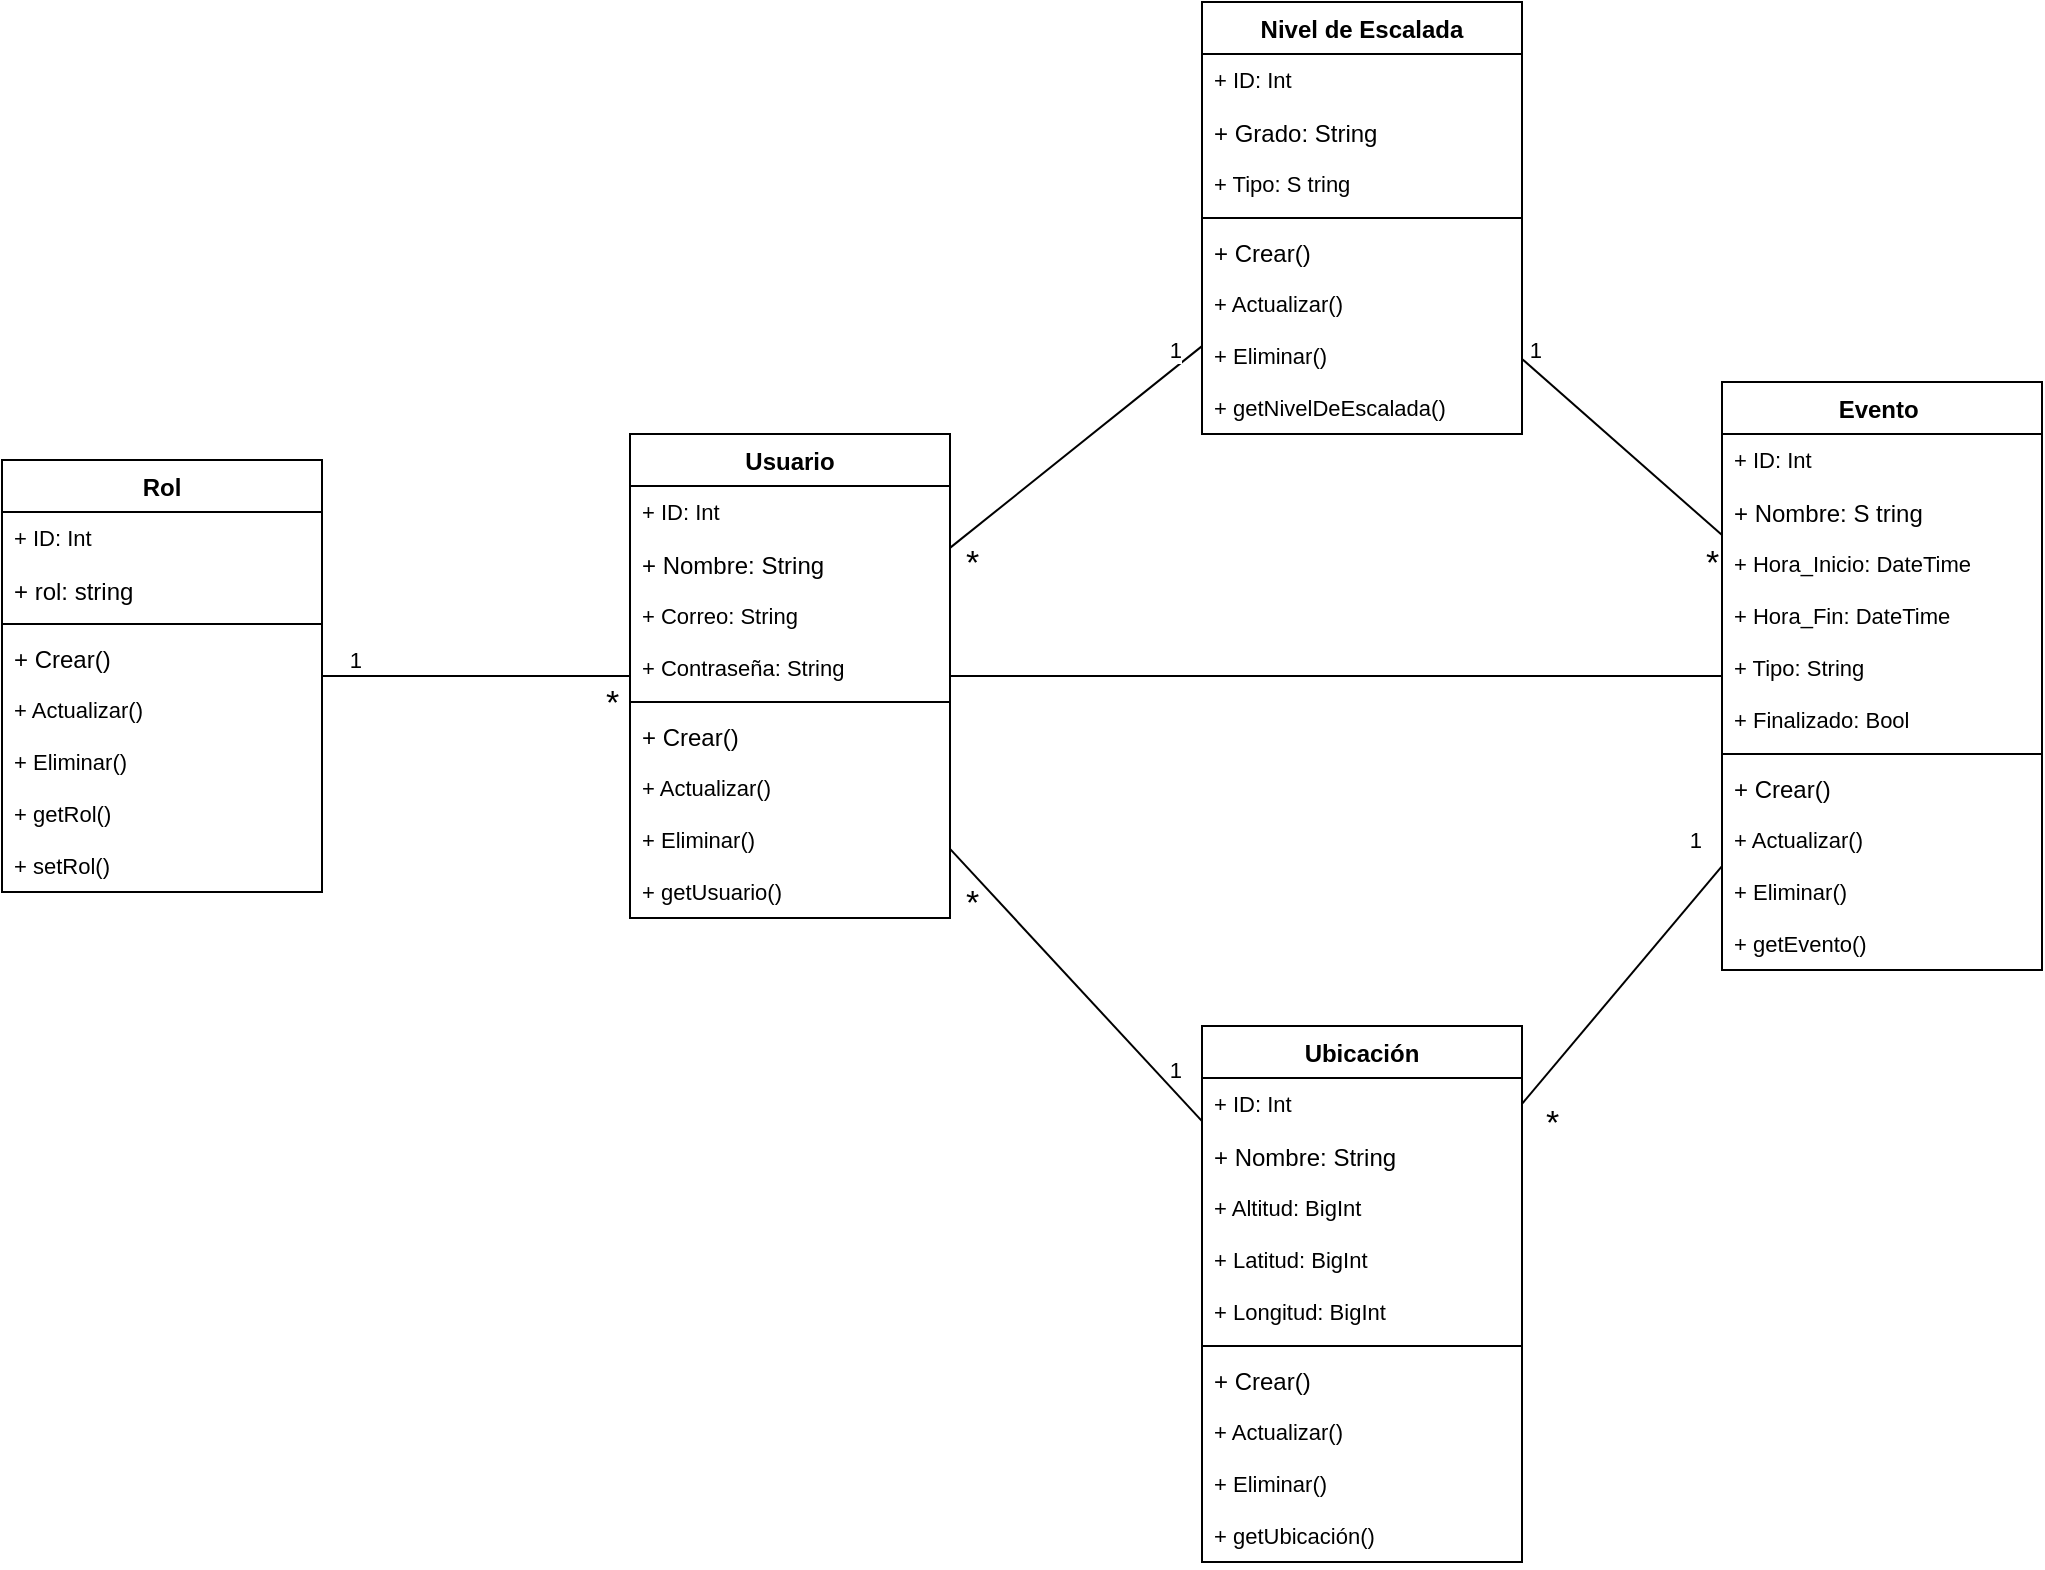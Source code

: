 <mxfile version="23.1.8" type="device">
  <diagram name="Página-1" id="-R1pch1QpAnDpC2C0g0i">
    <mxGraphModel dx="973" dy="543" grid="1" gridSize="10" guides="1" tooltips="1" connect="1" arrows="1" fold="1" page="1" pageScale="1" pageWidth="827" pageHeight="1169" math="0" shadow="0">
      <root>
        <mxCell id="0" />
        <mxCell id="1" parent="0" />
        <mxCell id="HMhoUMQzX3ea7v92fryo-98" value="Rol" style="swimlane;fontStyle=1;align=center;verticalAlign=top;childLayout=stackLayout;horizontal=1;startSize=26;horizontalStack=0;resizeParent=1;resizeParentMax=0;resizeLast=0;collapsible=1;marginBottom=0;whiteSpace=wrap;html=1;" vertex="1" parent="1">
          <mxGeometry x="20" y="387" width="160" height="216" as="geometry" />
        </mxCell>
        <mxCell id="HMhoUMQzX3ea7v92fryo-265" value="+ ID: Int" style="text;strokeColor=none;fillColor=none;align=left;verticalAlign=top;spacingLeft=4;spacingRight=4;overflow=hidden;rotatable=0;points=[[0,0.5],[1,0.5]];portConstraint=eastwest;whiteSpace=wrap;html=1;fontFamily=Helvetica;fontSize=11;fontColor=default;labelBackgroundColor=default;" vertex="1" parent="HMhoUMQzX3ea7v92fryo-98">
          <mxGeometry y="26" width="160" height="26" as="geometry" />
        </mxCell>
        <mxCell id="HMhoUMQzX3ea7v92fryo-99" value="+ rol: string" style="text;strokeColor=none;fillColor=none;align=left;verticalAlign=top;spacingLeft=4;spacingRight=4;overflow=hidden;rotatable=0;points=[[0,0.5],[1,0.5]];portConstraint=eastwest;whiteSpace=wrap;html=1;" vertex="1" parent="HMhoUMQzX3ea7v92fryo-98">
          <mxGeometry y="52" width="160" height="26" as="geometry" />
        </mxCell>
        <mxCell id="HMhoUMQzX3ea7v92fryo-100" value="" style="line;strokeWidth=1;fillColor=none;align=left;verticalAlign=middle;spacingTop=-1;spacingLeft=3;spacingRight=3;rotatable=0;labelPosition=right;points=[];portConstraint=eastwest;strokeColor=inherit;" vertex="1" parent="HMhoUMQzX3ea7v92fryo-98">
          <mxGeometry y="78" width="160" height="8" as="geometry" />
        </mxCell>
        <mxCell id="HMhoUMQzX3ea7v92fryo-101" value="+ Crear()" style="text;strokeColor=none;fillColor=none;align=left;verticalAlign=top;spacingLeft=4;spacingRight=4;overflow=hidden;rotatable=0;points=[[0,0.5],[1,0.5]];portConstraint=eastwest;whiteSpace=wrap;html=1;" vertex="1" parent="HMhoUMQzX3ea7v92fryo-98">
          <mxGeometry y="86" width="160" height="26" as="geometry" />
        </mxCell>
        <mxCell id="HMhoUMQzX3ea7v92fryo-225" value="+ Actualizar()" style="text;strokeColor=none;fillColor=none;align=left;verticalAlign=top;spacingLeft=4;spacingRight=4;overflow=hidden;rotatable=0;points=[[0,0.5],[1,0.5]];portConstraint=eastwest;whiteSpace=wrap;html=1;fontFamily=Helvetica;fontSize=11;fontColor=default;labelBackgroundColor=default;" vertex="1" parent="HMhoUMQzX3ea7v92fryo-98">
          <mxGeometry y="112" width="160" height="26" as="geometry" />
        </mxCell>
        <mxCell id="HMhoUMQzX3ea7v92fryo-226" value="+ Eliminar()&amp;nbsp;" style="text;strokeColor=none;fillColor=none;align=left;verticalAlign=top;spacingLeft=4;spacingRight=4;overflow=hidden;rotatable=0;points=[[0,0.5],[1,0.5]];portConstraint=eastwest;whiteSpace=wrap;html=1;fontFamily=Helvetica;fontSize=11;fontColor=default;labelBackgroundColor=default;" vertex="1" parent="HMhoUMQzX3ea7v92fryo-98">
          <mxGeometry y="138" width="160" height="26" as="geometry" />
        </mxCell>
        <mxCell id="HMhoUMQzX3ea7v92fryo-224" value="+ getRol()" style="text;strokeColor=none;fillColor=none;align=left;verticalAlign=top;spacingLeft=4;spacingRight=4;overflow=hidden;rotatable=0;points=[[0,0.5],[1,0.5]];portConstraint=eastwest;whiteSpace=wrap;html=1;fontFamily=Helvetica;fontSize=11;fontColor=default;labelBackgroundColor=default;" vertex="1" parent="HMhoUMQzX3ea7v92fryo-98">
          <mxGeometry y="164" width="160" height="26" as="geometry" />
        </mxCell>
        <mxCell id="HMhoUMQzX3ea7v92fryo-278" value="+ setRol()" style="text;strokeColor=none;fillColor=none;align=left;verticalAlign=top;spacingLeft=4;spacingRight=4;overflow=hidden;rotatable=0;points=[[0,0.5],[1,0.5]];portConstraint=eastwest;whiteSpace=wrap;html=1;fontFamily=Helvetica;fontSize=11;fontColor=default;labelBackgroundColor=default;" vertex="1" parent="HMhoUMQzX3ea7v92fryo-98">
          <mxGeometry y="190" width="160" height="26" as="geometry" />
        </mxCell>
        <mxCell id="HMhoUMQzX3ea7v92fryo-273" style="edgeStyle=none;rounded=0;orthogonalLoop=1;jettySize=auto;html=1;strokeColor=default;align=center;verticalAlign=middle;fontFamily=Helvetica;fontSize=11;fontColor=default;labelBackgroundColor=default;endArrow=none;endFill=0;" edge="1" parent="1" source="HMhoUMQzX3ea7v92fryo-227" target="HMhoUMQzX3ea7v92fryo-236">
          <mxGeometry relative="1" as="geometry" />
        </mxCell>
        <mxCell id="HMhoUMQzX3ea7v92fryo-274" style="edgeStyle=none;rounded=0;orthogonalLoop=1;jettySize=auto;html=1;strokeColor=default;align=center;verticalAlign=middle;fontFamily=Helvetica;fontSize=11;fontColor=default;labelBackgroundColor=default;endArrow=none;endFill=0;" edge="1" parent="1" source="HMhoUMQzX3ea7v92fryo-227" target="HMhoUMQzX3ea7v92fryo-244">
          <mxGeometry relative="1" as="geometry" />
        </mxCell>
        <mxCell id="HMhoUMQzX3ea7v92fryo-275" style="edgeStyle=none;rounded=0;orthogonalLoop=1;jettySize=auto;html=1;strokeColor=default;align=center;verticalAlign=middle;fontFamily=Helvetica;fontSize=11;fontColor=default;labelBackgroundColor=default;endArrow=none;endFill=0;" edge="1" parent="1" source="HMhoUMQzX3ea7v92fryo-227" target="HMhoUMQzX3ea7v92fryo-251">
          <mxGeometry relative="1" as="geometry" />
        </mxCell>
        <mxCell id="HMhoUMQzX3ea7v92fryo-227" value="Usuario" style="swimlane;fontStyle=1;align=center;verticalAlign=top;childLayout=stackLayout;horizontal=1;startSize=26;horizontalStack=0;resizeParent=1;resizeParentMax=0;resizeLast=0;collapsible=1;marginBottom=0;whiteSpace=wrap;html=1;" vertex="1" parent="1">
          <mxGeometry x="334" y="374" width="160" height="242" as="geometry" />
        </mxCell>
        <mxCell id="HMhoUMQzX3ea7v92fryo-263" value="+ ID: Int" style="text;strokeColor=none;fillColor=none;align=left;verticalAlign=top;spacingLeft=4;spacingRight=4;overflow=hidden;rotatable=0;points=[[0,0.5],[1,0.5]];portConstraint=eastwest;whiteSpace=wrap;html=1;fontFamily=Helvetica;fontSize=11;fontColor=default;labelBackgroundColor=default;" vertex="1" parent="HMhoUMQzX3ea7v92fryo-227">
          <mxGeometry y="26" width="160" height="26" as="geometry" />
        </mxCell>
        <mxCell id="HMhoUMQzX3ea7v92fryo-228" value="+ Nombre: String" style="text;strokeColor=none;fillColor=none;align=left;verticalAlign=top;spacingLeft=4;spacingRight=4;overflow=hidden;rotatable=0;points=[[0,0.5],[1,0.5]];portConstraint=eastwest;whiteSpace=wrap;html=1;" vertex="1" parent="HMhoUMQzX3ea7v92fryo-227">
          <mxGeometry y="52" width="160" height="26" as="geometry" />
        </mxCell>
        <mxCell id="HMhoUMQzX3ea7v92fryo-234" value="+ Correo: String" style="text;strokeColor=none;fillColor=none;align=left;verticalAlign=top;spacingLeft=4;spacingRight=4;overflow=hidden;rotatable=0;points=[[0,0.5],[1,0.5]];portConstraint=eastwest;whiteSpace=wrap;html=1;fontFamily=Helvetica;fontSize=11;fontColor=default;labelBackgroundColor=default;" vertex="1" parent="HMhoUMQzX3ea7v92fryo-227">
          <mxGeometry y="78" width="160" height="26" as="geometry" />
        </mxCell>
        <mxCell id="HMhoUMQzX3ea7v92fryo-235" value="+ Contraseña: String&amp;nbsp;" style="text;strokeColor=none;fillColor=none;align=left;verticalAlign=top;spacingLeft=4;spacingRight=4;overflow=hidden;rotatable=0;points=[[0,0.5],[1,0.5]];portConstraint=eastwest;whiteSpace=wrap;html=1;fontFamily=Helvetica;fontSize=11;fontColor=default;labelBackgroundColor=default;" vertex="1" parent="HMhoUMQzX3ea7v92fryo-227">
          <mxGeometry y="104" width="160" height="26" as="geometry" />
        </mxCell>
        <mxCell id="HMhoUMQzX3ea7v92fryo-229" value="" style="line;strokeWidth=1;fillColor=none;align=left;verticalAlign=middle;spacingTop=-1;spacingLeft=3;spacingRight=3;rotatable=0;labelPosition=right;points=[];portConstraint=eastwest;strokeColor=inherit;" vertex="1" parent="HMhoUMQzX3ea7v92fryo-227">
          <mxGeometry y="130" width="160" height="8" as="geometry" />
        </mxCell>
        <mxCell id="HMhoUMQzX3ea7v92fryo-230" value="+ Crear()" style="text;strokeColor=none;fillColor=none;align=left;verticalAlign=top;spacingLeft=4;spacingRight=4;overflow=hidden;rotatable=0;points=[[0,0.5],[1,0.5]];portConstraint=eastwest;whiteSpace=wrap;html=1;" vertex="1" parent="HMhoUMQzX3ea7v92fryo-227">
          <mxGeometry y="138" width="160" height="26" as="geometry" />
        </mxCell>
        <mxCell id="HMhoUMQzX3ea7v92fryo-232" value="+ Actualizar()" style="text;strokeColor=none;fillColor=none;align=left;verticalAlign=top;spacingLeft=4;spacingRight=4;overflow=hidden;rotatable=0;points=[[0,0.5],[1,0.5]];portConstraint=eastwest;whiteSpace=wrap;html=1;fontFamily=Helvetica;fontSize=11;fontColor=default;labelBackgroundColor=default;" vertex="1" parent="HMhoUMQzX3ea7v92fryo-227">
          <mxGeometry y="164" width="160" height="26" as="geometry" />
        </mxCell>
        <mxCell id="HMhoUMQzX3ea7v92fryo-233" value="+ Eliminar()&amp;nbsp;" style="text;strokeColor=none;fillColor=none;align=left;verticalAlign=top;spacingLeft=4;spacingRight=4;overflow=hidden;rotatable=0;points=[[0,0.5],[1,0.5]];portConstraint=eastwest;whiteSpace=wrap;html=1;fontFamily=Helvetica;fontSize=11;fontColor=default;labelBackgroundColor=default;" vertex="1" parent="HMhoUMQzX3ea7v92fryo-227">
          <mxGeometry y="190" width="160" height="26" as="geometry" />
        </mxCell>
        <mxCell id="HMhoUMQzX3ea7v92fryo-231" value="+ getUsuario()" style="text;strokeColor=none;fillColor=none;align=left;verticalAlign=top;spacingLeft=4;spacingRight=4;overflow=hidden;rotatable=0;points=[[0,0.5],[1,0.5]];portConstraint=eastwest;whiteSpace=wrap;html=1;fontFamily=Helvetica;fontSize=11;fontColor=default;labelBackgroundColor=default;" vertex="1" parent="HMhoUMQzX3ea7v92fryo-227">
          <mxGeometry y="216" width="160" height="26" as="geometry" />
        </mxCell>
        <mxCell id="HMhoUMQzX3ea7v92fryo-236" value="Nivel de Escalada" style="swimlane;fontStyle=1;align=center;verticalAlign=top;childLayout=stackLayout;horizontal=1;startSize=26;horizontalStack=0;resizeParent=1;resizeParentMax=0;resizeLast=0;collapsible=1;marginBottom=0;whiteSpace=wrap;html=1;" vertex="1" parent="1">
          <mxGeometry x="620" y="158" width="160" height="216" as="geometry" />
        </mxCell>
        <mxCell id="HMhoUMQzX3ea7v92fryo-262" value="+ ID: Int" style="text;strokeColor=none;fillColor=none;align=left;verticalAlign=top;spacingLeft=4;spacingRight=4;overflow=hidden;rotatable=0;points=[[0,0.5],[1,0.5]];portConstraint=eastwest;whiteSpace=wrap;html=1;fontFamily=Helvetica;fontSize=11;fontColor=default;labelBackgroundColor=default;" vertex="1" parent="HMhoUMQzX3ea7v92fryo-236">
          <mxGeometry y="26" width="160" height="26" as="geometry" />
        </mxCell>
        <mxCell id="HMhoUMQzX3ea7v92fryo-237" value="+ Grado: String&lt;div&gt;&lt;br&gt;&lt;/div&gt;" style="text;strokeColor=none;fillColor=none;align=left;verticalAlign=top;spacingLeft=4;spacingRight=4;overflow=hidden;rotatable=0;points=[[0,0.5],[1,0.5]];portConstraint=eastwest;whiteSpace=wrap;html=1;" vertex="1" parent="HMhoUMQzX3ea7v92fryo-236">
          <mxGeometry y="52" width="160" height="26" as="geometry" />
        </mxCell>
        <mxCell id="HMhoUMQzX3ea7v92fryo-243" value="+ Tipo: S tring" style="text;strokeColor=none;fillColor=none;align=left;verticalAlign=top;spacingLeft=4;spacingRight=4;overflow=hidden;rotatable=0;points=[[0,0.5],[1,0.5]];portConstraint=eastwest;whiteSpace=wrap;html=1;fontFamily=Helvetica;fontSize=11;fontColor=default;labelBackgroundColor=default;" vertex="1" parent="HMhoUMQzX3ea7v92fryo-236">
          <mxGeometry y="78" width="160" height="26" as="geometry" />
        </mxCell>
        <mxCell id="HMhoUMQzX3ea7v92fryo-238" value="" style="line;strokeWidth=1;fillColor=none;align=left;verticalAlign=middle;spacingTop=-1;spacingLeft=3;spacingRight=3;rotatable=0;labelPosition=right;points=[];portConstraint=eastwest;strokeColor=inherit;" vertex="1" parent="HMhoUMQzX3ea7v92fryo-236">
          <mxGeometry y="104" width="160" height="8" as="geometry" />
        </mxCell>
        <mxCell id="HMhoUMQzX3ea7v92fryo-239" value="+ Crear()" style="text;strokeColor=none;fillColor=none;align=left;verticalAlign=top;spacingLeft=4;spacingRight=4;overflow=hidden;rotatable=0;points=[[0,0.5],[1,0.5]];portConstraint=eastwest;whiteSpace=wrap;html=1;" vertex="1" parent="HMhoUMQzX3ea7v92fryo-236">
          <mxGeometry y="112" width="160" height="26" as="geometry" />
        </mxCell>
        <mxCell id="HMhoUMQzX3ea7v92fryo-241" value="+ Actualizar()" style="text;strokeColor=none;fillColor=none;align=left;verticalAlign=top;spacingLeft=4;spacingRight=4;overflow=hidden;rotatable=0;points=[[0,0.5],[1,0.5]];portConstraint=eastwest;whiteSpace=wrap;html=1;fontFamily=Helvetica;fontSize=11;fontColor=default;labelBackgroundColor=default;" vertex="1" parent="HMhoUMQzX3ea7v92fryo-236">
          <mxGeometry y="138" width="160" height="26" as="geometry" />
        </mxCell>
        <mxCell id="HMhoUMQzX3ea7v92fryo-242" value="+ Eliminar()&amp;nbsp;" style="text;strokeColor=none;fillColor=none;align=left;verticalAlign=top;spacingLeft=4;spacingRight=4;overflow=hidden;rotatable=0;points=[[0,0.5],[1,0.5]];portConstraint=eastwest;whiteSpace=wrap;html=1;fontFamily=Helvetica;fontSize=11;fontColor=default;labelBackgroundColor=default;" vertex="1" parent="HMhoUMQzX3ea7v92fryo-236">
          <mxGeometry y="164" width="160" height="26" as="geometry" />
        </mxCell>
        <mxCell id="HMhoUMQzX3ea7v92fryo-240" value="+ getNivelDeEscalada()" style="text;strokeColor=none;fillColor=none;align=left;verticalAlign=top;spacingLeft=4;spacingRight=4;overflow=hidden;rotatable=0;points=[[0,0.5],[1,0.5]];portConstraint=eastwest;whiteSpace=wrap;html=1;fontFamily=Helvetica;fontSize=11;fontColor=default;labelBackgroundColor=default;" vertex="1" parent="HMhoUMQzX3ea7v92fryo-236">
          <mxGeometry y="190" width="160" height="26" as="geometry" />
        </mxCell>
        <mxCell id="HMhoUMQzX3ea7v92fryo-277" style="edgeStyle=none;rounded=0;orthogonalLoop=1;jettySize=auto;html=1;strokeColor=default;align=center;verticalAlign=middle;fontFamily=Helvetica;fontSize=11;fontColor=default;labelBackgroundColor=default;endArrow=none;endFill=0;" edge="1" parent="1" source="HMhoUMQzX3ea7v92fryo-244" target="HMhoUMQzX3ea7v92fryo-236">
          <mxGeometry relative="1" as="geometry" />
        </mxCell>
        <mxCell id="HMhoUMQzX3ea7v92fryo-244" value="Evento&amp;nbsp;" style="swimlane;fontStyle=1;align=center;verticalAlign=top;childLayout=stackLayout;horizontal=1;startSize=26;horizontalStack=0;resizeParent=1;resizeParentMax=0;resizeLast=0;collapsible=1;marginBottom=0;whiteSpace=wrap;html=1;" vertex="1" parent="1">
          <mxGeometry x="880" y="348" width="160" height="294" as="geometry" />
        </mxCell>
        <mxCell id="HMhoUMQzX3ea7v92fryo-264" value="+ ID: Int" style="text;strokeColor=none;fillColor=none;align=left;verticalAlign=top;spacingLeft=4;spacingRight=4;overflow=hidden;rotatable=0;points=[[0,0.5],[1,0.5]];portConstraint=eastwest;whiteSpace=wrap;html=1;fontFamily=Helvetica;fontSize=11;fontColor=default;labelBackgroundColor=default;" vertex="1" parent="HMhoUMQzX3ea7v92fryo-244">
          <mxGeometry y="26" width="160" height="26" as="geometry" />
        </mxCell>
        <mxCell id="HMhoUMQzX3ea7v92fryo-245" value="+ Nombre: S tring" style="text;strokeColor=none;fillColor=none;align=left;verticalAlign=top;spacingLeft=4;spacingRight=4;overflow=hidden;rotatable=0;points=[[0,0.5],[1,0.5]];portConstraint=eastwest;whiteSpace=wrap;html=1;" vertex="1" parent="HMhoUMQzX3ea7v92fryo-244">
          <mxGeometry y="52" width="160" height="26" as="geometry" />
        </mxCell>
        <mxCell id="HMhoUMQzX3ea7v92fryo-258" value="+ Hora_Inicio: DateTime" style="text;strokeColor=none;fillColor=none;align=left;verticalAlign=top;spacingLeft=4;spacingRight=4;overflow=hidden;rotatable=0;points=[[0,0.5],[1,0.5]];portConstraint=eastwest;whiteSpace=wrap;html=1;fontFamily=Helvetica;fontSize=11;fontColor=default;labelBackgroundColor=default;" vertex="1" parent="HMhoUMQzX3ea7v92fryo-244">
          <mxGeometry y="78" width="160" height="26" as="geometry" />
        </mxCell>
        <mxCell id="HMhoUMQzX3ea7v92fryo-259" value="+ Hora_Fin: DateTime" style="text;strokeColor=none;fillColor=none;align=left;verticalAlign=top;spacingLeft=4;spacingRight=4;overflow=hidden;rotatable=0;points=[[0,0.5],[1,0.5]];portConstraint=eastwest;whiteSpace=wrap;html=1;fontFamily=Helvetica;fontSize=11;fontColor=default;labelBackgroundColor=default;" vertex="1" parent="HMhoUMQzX3ea7v92fryo-244">
          <mxGeometry y="104" width="160" height="26" as="geometry" />
        </mxCell>
        <mxCell id="HMhoUMQzX3ea7v92fryo-260" value="+ Tipo: String" style="text;strokeColor=none;fillColor=none;align=left;verticalAlign=top;spacingLeft=4;spacingRight=4;overflow=hidden;rotatable=0;points=[[0,0.5],[1,0.5]];portConstraint=eastwest;whiteSpace=wrap;html=1;fontFamily=Helvetica;fontSize=11;fontColor=default;labelBackgroundColor=default;" vertex="1" parent="HMhoUMQzX3ea7v92fryo-244">
          <mxGeometry y="130" width="160" height="26" as="geometry" />
        </mxCell>
        <mxCell id="HMhoUMQzX3ea7v92fryo-261" value="+ Finalizado: Bool" style="text;strokeColor=none;fillColor=none;align=left;verticalAlign=top;spacingLeft=4;spacingRight=4;overflow=hidden;rotatable=0;points=[[0,0.5],[1,0.5]];portConstraint=eastwest;whiteSpace=wrap;html=1;fontFamily=Helvetica;fontSize=11;fontColor=default;labelBackgroundColor=default;" vertex="1" parent="HMhoUMQzX3ea7v92fryo-244">
          <mxGeometry y="156" width="160" height="26" as="geometry" />
        </mxCell>
        <mxCell id="HMhoUMQzX3ea7v92fryo-246" value="" style="line;strokeWidth=1;fillColor=none;align=left;verticalAlign=middle;spacingTop=-1;spacingLeft=3;spacingRight=3;rotatable=0;labelPosition=right;points=[];portConstraint=eastwest;strokeColor=inherit;" vertex="1" parent="HMhoUMQzX3ea7v92fryo-244">
          <mxGeometry y="182" width="160" height="8" as="geometry" />
        </mxCell>
        <mxCell id="HMhoUMQzX3ea7v92fryo-247" value="+ Crear()" style="text;strokeColor=none;fillColor=none;align=left;verticalAlign=top;spacingLeft=4;spacingRight=4;overflow=hidden;rotatable=0;points=[[0,0.5],[1,0.5]];portConstraint=eastwest;whiteSpace=wrap;html=1;" vertex="1" parent="HMhoUMQzX3ea7v92fryo-244">
          <mxGeometry y="190" width="160" height="26" as="geometry" />
        </mxCell>
        <mxCell id="HMhoUMQzX3ea7v92fryo-249" value="+ Actualizar()" style="text;strokeColor=none;fillColor=none;align=left;verticalAlign=top;spacingLeft=4;spacingRight=4;overflow=hidden;rotatable=0;points=[[0,0.5],[1,0.5]];portConstraint=eastwest;whiteSpace=wrap;html=1;fontFamily=Helvetica;fontSize=11;fontColor=default;labelBackgroundColor=default;" vertex="1" parent="HMhoUMQzX3ea7v92fryo-244">
          <mxGeometry y="216" width="160" height="26" as="geometry" />
        </mxCell>
        <mxCell id="HMhoUMQzX3ea7v92fryo-250" value="+ Eliminar()&amp;nbsp;" style="text;strokeColor=none;fillColor=none;align=left;verticalAlign=top;spacingLeft=4;spacingRight=4;overflow=hidden;rotatable=0;points=[[0,0.5],[1,0.5]];portConstraint=eastwest;whiteSpace=wrap;html=1;fontFamily=Helvetica;fontSize=11;fontColor=default;labelBackgroundColor=default;" vertex="1" parent="HMhoUMQzX3ea7v92fryo-244">
          <mxGeometry y="242" width="160" height="26" as="geometry" />
        </mxCell>
        <mxCell id="HMhoUMQzX3ea7v92fryo-248" value="+ getEvento()" style="text;strokeColor=none;fillColor=none;align=left;verticalAlign=top;spacingLeft=4;spacingRight=4;overflow=hidden;rotatable=0;points=[[0,0.5],[1,0.5]];portConstraint=eastwest;whiteSpace=wrap;html=1;fontFamily=Helvetica;fontSize=11;fontColor=default;labelBackgroundColor=default;" vertex="1" parent="HMhoUMQzX3ea7v92fryo-244">
          <mxGeometry y="268" width="160" height="26" as="geometry" />
        </mxCell>
        <mxCell id="HMhoUMQzX3ea7v92fryo-276" style="edgeStyle=none;rounded=0;orthogonalLoop=1;jettySize=auto;html=1;strokeColor=default;align=center;verticalAlign=middle;fontFamily=Helvetica;fontSize=11;fontColor=default;labelBackgroundColor=default;endArrow=none;endFill=0;" edge="1" parent="1" source="HMhoUMQzX3ea7v92fryo-251" target="HMhoUMQzX3ea7v92fryo-244">
          <mxGeometry relative="1" as="geometry" />
        </mxCell>
        <mxCell id="HMhoUMQzX3ea7v92fryo-251" value="Ubicación" style="swimlane;fontStyle=1;align=center;verticalAlign=top;childLayout=stackLayout;horizontal=1;startSize=26;horizontalStack=0;resizeParent=1;resizeParentMax=0;resizeLast=0;collapsible=1;marginBottom=0;whiteSpace=wrap;html=1;" vertex="1" parent="1">
          <mxGeometry x="620" y="670" width="160" height="268" as="geometry" />
        </mxCell>
        <mxCell id="HMhoUMQzX3ea7v92fryo-266" value="+ ID: Int" style="text;strokeColor=none;fillColor=none;align=left;verticalAlign=top;spacingLeft=4;spacingRight=4;overflow=hidden;rotatable=0;points=[[0,0.5],[1,0.5]];portConstraint=eastwest;whiteSpace=wrap;html=1;fontFamily=Helvetica;fontSize=11;fontColor=default;labelBackgroundColor=default;" vertex="1" parent="HMhoUMQzX3ea7v92fryo-251">
          <mxGeometry y="26" width="160" height="26" as="geometry" />
        </mxCell>
        <mxCell id="HMhoUMQzX3ea7v92fryo-252" value="+ Nombre: String" style="text;strokeColor=none;fillColor=none;align=left;verticalAlign=top;spacingLeft=4;spacingRight=4;overflow=hidden;rotatable=0;points=[[0,0.5],[1,0.5]];portConstraint=eastwest;whiteSpace=wrap;html=1;" vertex="1" parent="HMhoUMQzX3ea7v92fryo-251">
          <mxGeometry y="52" width="160" height="26" as="geometry" />
        </mxCell>
        <mxCell id="HMhoUMQzX3ea7v92fryo-267" value="+ Altitud: BigInt" style="text;strokeColor=none;fillColor=none;align=left;verticalAlign=top;spacingLeft=4;spacingRight=4;overflow=hidden;rotatable=0;points=[[0,0.5],[1,0.5]];portConstraint=eastwest;whiteSpace=wrap;html=1;fontFamily=Helvetica;fontSize=11;fontColor=default;labelBackgroundColor=default;" vertex="1" parent="HMhoUMQzX3ea7v92fryo-251">
          <mxGeometry y="78" width="160" height="26" as="geometry" />
        </mxCell>
        <mxCell id="HMhoUMQzX3ea7v92fryo-268" value="+ Latitud: BigInt" style="text;strokeColor=none;fillColor=none;align=left;verticalAlign=top;spacingLeft=4;spacingRight=4;overflow=hidden;rotatable=0;points=[[0,0.5],[1,0.5]];portConstraint=eastwest;whiteSpace=wrap;html=1;fontFamily=Helvetica;fontSize=11;fontColor=default;labelBackgroundColor=default;" vertex="1" parent="HMhoUMQzX3ea7v92fryo-251">
          <mxGeometry y="104" width="160" height="26" as="geometry" />
        </mxCell>
        <mxCell id="HMhoUMQzX3ea7v92fryo-269" value="+ Longitud: BigInt" style="text;strokeColor=none;fillColor=none;align=left;verticalAlign=top;spacingLeft=4;spacingRight=4;overflow=hidden;rotatable=0;points=[[0,0.5],[1,0.5]];portConstraint=eastwest;whiteSpace=wrap;html=1;fontFamily=Helvetica;fontSize=11;fontColor=default;labelBackgroundColor=default;" vertex="1" parent="HMhoUMQzX3ea7v92fryo-251">
          <mxGeometry y="130" width="160" height="26" as="geometry" />
        </mxCell>
        <mxCell id="HMhoUMQzX3ea7v92fryo-253" value="" style="line;strokeWidth=1;fillColor=none;align=left;verticalAlign=middle;spacingTop=-1;spacingLeft=3;spacingRight=3;rotatable=0;labelPosition=right;points=[];portConstraint=eastwest;strokeColor=inherit;" vertex="1" parent="HMhoUMQzX3ea7v92fryo-251">
          <mxGeometry y="156" width="160" height="8" as="geometry" />
        </mxCell>
        <mxCell id="HMhoUMQzX3ea7v92fryo-254" value="+ Crear()" style="text;strokeColor=none;fillColor=none;align=left;verticalAlign=top;spacingLeft=4;spacingRight=4;overflow=hidden;rotatable=0;points=[[0,0.5],[1,0.5]];portConstraint=eastwest;whiteSpace=wrap;html=1;" vertex="1" parent="HMhoUMQzX3ea7v92fryo-251">
          <mxGeometry y="164" width="160" height="26" as="geometry" />
        </mxCell>
        <mxCell id="HMhoUMQzX3ea7v92fryo-256" value="+ Actualizar()" style="text;strokeColor=none;fillColor=none;align=left;verticalAlign=top;spacingLeft=4;spacingRight=4;overflow=hidden;rotatable=0;points=[[0,0.5],[1,0.5]];portConstraint=eastwest;whiteSpace=wrap;html=1;fontFamily=Helvetica;fontSize=11;fontColor=default;labelBackgroundColor=default;" vertex="1" parent="HMhoUMQzX3ea7v92fryo-251">
          <mxGeometry y="190" width="160" height="26" as="geometry" />
        </mxCell>
        <mxCell id="HMhoUMQzX3ea7v92fryo-257" value="+ Eliminar()&amp;nbsp;" style="text;strokeColor=none;fillColor=none;align=left;verticalAlign=top;spacingLeft=4;spacingRight=4;overflow=hidden;rotatable=0;points=[[0,0.5],[1,0.5]];portConstraint=eastwest;whiteSpace=wrap;html=1;fontFamily=Helvetica;fontSize=11;fontColor=default;labelBackgroundColor=default;" vertex="1" parent="HMhoUMQzX3ea7v92fryo-251">
          <mxGeometry y="216" width="160" height="26" as="geometry" />
        </mxCell>
        <mxCell id="HMhoUMQzX3ea7v92fryo-255" value="+ getUbicación()" style="text;strokeColor=none;fillColor=none;align=left;verticalAlign=top;spacingLeft=4;spacingRight=4;overflow=hidden;rotatable=0;points=[[0,0.5],[1,0.5]];portConstraint=eastwest;whiteSpace=wrap;html=1;fontFamily=Helvetica;fontSize=11;fontColor=default;labelBackgroundColor=default;" vertex="1" parent="HMhoUMQzX3ea7v92fryo-251">
          <mxGeometry y="242" width="160" height="26" as="geometry" />
        </mxCell>
        <mxCell id="HMhoUMQzX3ea7v92fryo-270" value="" style="endArrow=none;html=1;edgeStyle=orthogonalEdgeStyle;rounded=0;strokeColor=default;align=center;verticalAlign=middle;fontFamily=Helvetica;fontSize=11;fontColor=default;labelBackgroundColor=default;" edge="1" parent="1" source="HMhoUMQzX3ea7v92fryo-227" target="HMhoUMQzX3ea7v92fryo-98">
          <mxGeometry relative="1" as="geometry">
            <mxPoint x="250" y="480" as="sourcePoint" />
            <mxPoint x="410" y="480" as="targetPoint" />
          </mxGeometry>
        </mxCell>
        <mxCell id="HMhoUMQzX3ea7v92fryo-271" value="&lt;font style=&quot;font-size: 17px;&quot;&gt;*&lt;/font&gt;" style="edgeLabel;resizable=0;html=1;align=left;verticalAlign=bottom;fontFamily=Helvetica;fontSize=11;fontColor=default;labelBackgroundColor=default;" connectable="0" vertex="1" parent="HMhoUMQzX3ea7v92fryo-270">
          <mxGeometry x="-1" relative="1" as="geometry">
            <mxPoint x="-14" y="25" as="offset" />
          </mxGeometry>
        </mxCell>
        <mxCell id="HMhoUMQzX3ea7v92fryo-272" value="1" style="edgeLabel;resizable=0;html=1;align=right;verticalAlign=bottom;fontFamily=Helvetica;fontSize=11;fontColor=default;labelBackgroundColor=default;" connectable="0" vertex="1" parent="HMhoUMQzX3ea7v92fryo-270">
          <mxGeometry x="1" relative="1" as="geometry">
            <mxPoint x="20" as="offset" />
          </mxGeometry>
        </mxCell>
        <mxCell id="HMhoUMQzX3ea7v92fryo-279" value="&lt;font style=&quot;font-size: 17px;&quot;&gt;*&lt;/font&gt;" style="edgeLabel;resizable=0;html=1;align=left;verticalAlign=bottom;fontFamily=Helvetica;fontSize=11;fontColor=default;labelBackgroundColor=default;" connectable="0" vertex="1" parent="1">
          <mxGeometry x="500" y="450" as="geometry" />
        </mxCell>
        <mxCell id="HMhoUMQzX3ea7v92fryo-280" value="&lt;font style=&quot;font-size: 17px;&quot;&gt;*&lt;/font&gt;" style="edgeLabel;resizable=0;html=1;align=left;verticalAlign=bottom;fontFamily=Helvetica;fontSize=11;fontColor=default;labelBackgroundColor=default;" connectable="0" vertex="1" parent="1">
          <mxGeometry x="500" y="620" as="geometry" />
        </mxCell>
        <mxCell id="HMhoUMQzX3ea7v92fryo-282" value="1" style="edgeLabel;resizable=0;html=1;align=right;verticalAlign=bottom;fontFamily=Helvetica;fontSize=11;fontColor=default;labelBackgroundColor=default;" connectable="0" vertex="1" parent="1">
          <mxGeometry x="610.003" y="340" as="geometry" />
        </mxCell>
        <mxCell id="HMhoUMQzX3ea7v92fryo-283" value="1" style="edgeLabel;resizable=0;html=1;align=right;verticalAlign=bottom;fontFamily=Helvetica;fontSize=11;fontColor=default;labelBackgroundColor=default;" connectable="0" vertex="1" parent="1">
          <mxGeometry x="610.003" y="700" as="geometry" />
        </mxCell>
        <mxCell id="HMhoUMQzX3ea7v92fryo-284" value="&lt;font style=&quot;font-size: 17px;&quot;&gt;*&lt;/font&gt;" style="edgeLabel;resizable=0;html=1;align=left;verticalAlign=bottom;fontFamily=Helvetica;fontSize=11;fontColor=default;labelBackgroundColor=default;" connectable="0" vertex="1" parent="1">
          <mxGeometry x="790" y="730" as="geometry" />
        </mxCell>
        <mxCell id="HMhoUMQzX3ea7v92fryo-285" value="&lt;font style=&quot;font-size: 17px;&quot;&gt;*&lt;/font&gt;" style="edgeLabel;resizable=0;html=1;align=left;verticalAlign=bottom;fontFamily=Helvetica;fontSize=11;fontColor=default;labelBackgroundColor=default;" connectable="0" vertex="1" parent="1">
          <mxGeometry x="870" y="450" as="geometry" />
        </mxCell>
        <mxCell id="HMhoUMQzX3ea7v92fryo-286" value="1" style="edgeLabel;resizable=0;html=1;align=right;verticalAlign=bottom;fontFamily=Helvetica;fontSize=11;fontColor=default;labelBackgroundColor=default;" connectable="0" vertex="1" parent="1">
          <mxGeometry x="790.003" y="340" as="geometry" />
        </mxCell>
        <mxCell id="HMhoUMQzX3ea7v92fryo-287" value="1" style="edgeLabel;resizable=0;html=1;align=right;verticalAlign=bottom;fontFamily=Helvetica;fontSize=11;fontColor=default;labelBackgroundColor=default;" connectable="0" vertex="1" parent="1">
          <mxGeometry x="870.003" y="585" as="geometry" />
        </mxCell>
      </root>
    </mxGraphModel>
  </diagram>
</mxfile>
